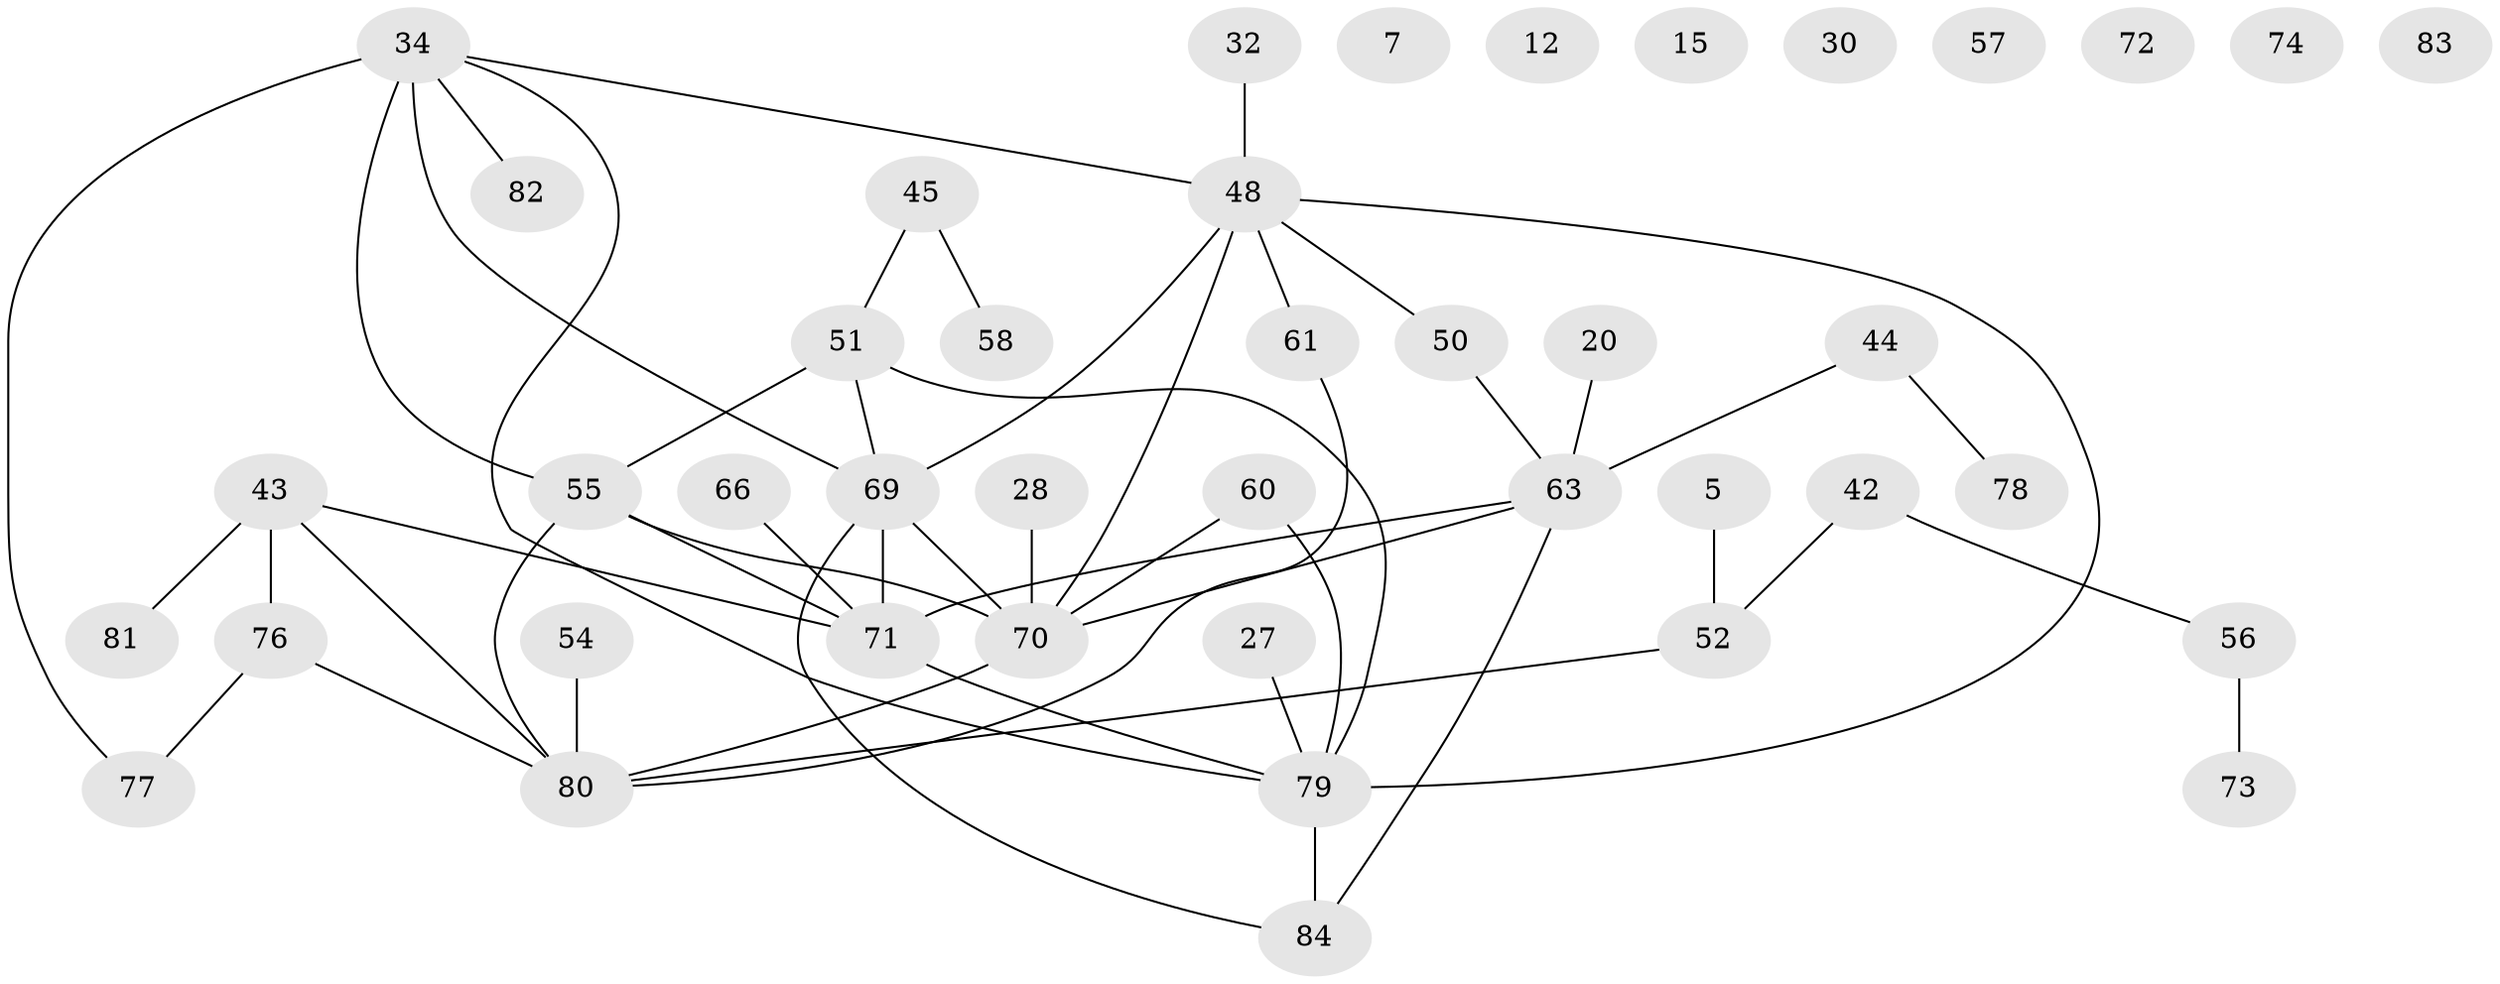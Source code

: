 // original degree distribution, {3: 0.20238095238095238, 2: 0.23809523809523808, 5: 0.047619047619047616, 1: 0.20238095238095238, 4: 0.17857142857142858, 0: 0.08333333333333333, 7: 0.023809523809523808, 6: 0.023809523809523808}
// Generated by graph-tools (version 1.1) at 2025/40/03/09/25 04:40:40]
// undirected, 42 vertices, 51 edges
graph export_dot {
graph [start="1"]
  node [color=gray90,style=filled];
  5;
  7;
  12;
  15;
  20;
  27;
  28;
  30;
  32;
  34 [super="+22"];
  42 [super="+9"];
  43 [super="+21+19+41"];
  44;
  45;
  48 [super="+24"];
  50 [super="+47+39"];
  51 [super="+46"];
  52;
  54;
  55 [super="+23"];
  56;
  57;
  58;
  60;
  61;
  63 [super="+40"];
  66;
  69 [super="+18+68+67"];
  70 [super="+16+64"];
  71 [super="+65"];
  72;
  73;
  74;
  76;
  77;
  78;
  79 [super="+75+33+35"];
  80 [super="+3+13+62"];
  81;
  82;
  83 [super="+14"];
  84 [super="+53+59"];
  5 -- 52;
  20 -- 63;
  27 -- 79;
  28 -- 70;
  32 -- 48;
  34 -- 82;
  34 -- 55 [weight=2];
  34 -- 77;
  34 -- 79;
  34 -- 69 [weight=2];
  34 -- 48;
  42 -- 52 [weight=2];
  42 -- 56;
  43 -- 76 [weight=2];
  43 -- 80;
  43 -- 81;
  43 -- 71;
  44 -- 78;
  44 -- 63;
  45 -- 58;
  45 -- 51;
  48 -- 79;
  48 -- 69;
  48 -- 50;
  48 -- 70;
  48 -- 61;
  50 -- 63;
  51 -- 79 [weight=2];
  51 -- 69 [weight=3];
  51 -- 55;
  52 -- 80 [weight=2];
  54 -- 80;
  55 -- 71;
  55 -- 70;
  55 -- 80;
  56 -- 73;
  60 -- 70;
  60 -- 79;
  61 -- 80;
  63 -- 70 [weight=2];
  63 -- 71 [weight=2];
  63 -- 84;
  66 -- 71;
  69 -- 70 [weight=3];
  69 -- 71;
  69 -- 84 [weight=2];
  70 -- 80;
  71 -- 79;
  76 -- 77;
  76 -- 80;
  79 -- 84 [weight=2];
}
